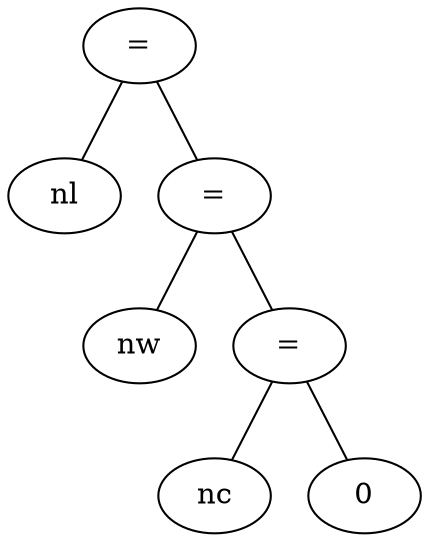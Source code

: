 graph arbol_b {
    "idNodo6" [label="nc"];
    "idNodo7" [label="0"];
    "idNodo5" [label="nw"];
    "idNodo4" [label="nl"];
    "idNodo1" [label="="];
    "idNodo2" [label="="];
    "idNodo3" [label="="];
    "idNodo1" -- "idNodo4";
    "idNodo1" -- "idNodo2";
    "idNodo2" -- "idNodo5";
    "idNodo2" -- "idNodo3";
    "idNodo3" -- "idNodo7";
    "idNodo3" -- "idNodo6";
}